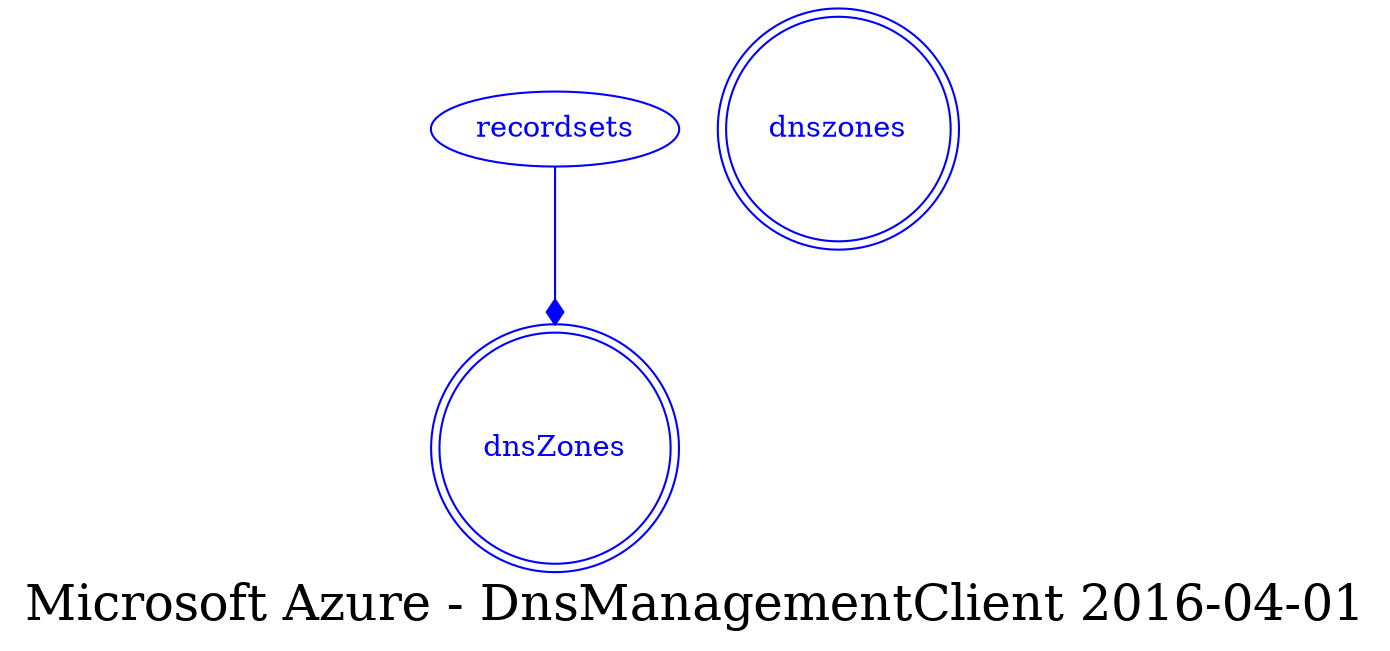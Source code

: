 digraph LexiconGraph {
graph[label="Microsoft Azure - DnsManagementClient 2016-04-01", fontsize=24]
splines=true
"dnsZones" [color=blue, fontcolor=blue, shape=doublecircle]
"dnszones" [color=blue, fontcolor=blue, shape=doublecircle]
"recordsets" -> "dnsZones" [color=blue, fontcolor=blue, arrowhead=diamond, arrowtail=none]
"recordsets" [color=blue, fontcolor=blue, shape=ellipse]
}
